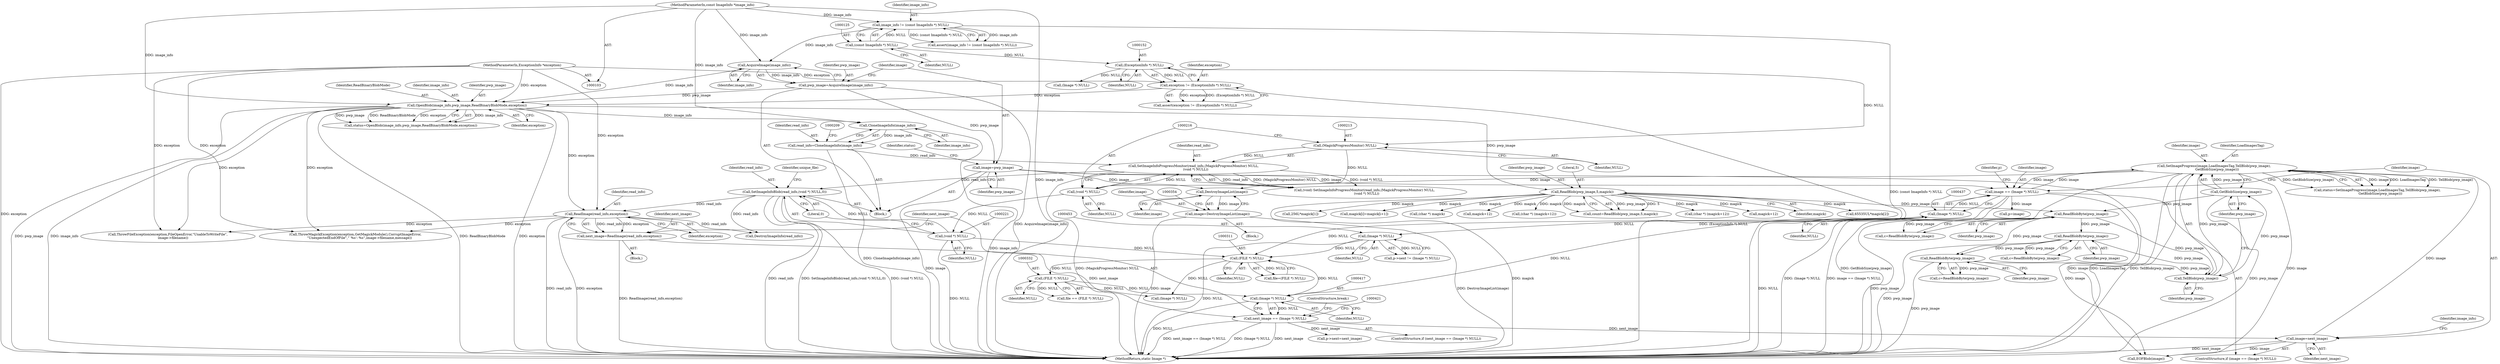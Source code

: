 digraph "0_ImageMagick_ecc03a2518c2b7dd375fde3a040fdae0bdf6a521@pointer" {
"1000350" [label="(Call,DestroyImageList(image))"];
"1000501" [label="(Call,SetImageProgress(image,LoadImagesTag,TellBlob(pwp_image),\n      GetBlobSize(pwp_image)))"];
"1000439" [label="(Call,image=next_image)"];
"1000414" [label="(Call,next_image == (Image *) NULL)"];
"1000408" [label="(Call,next_image=ReadImage(read_info,exception))"];
"1000410" [label="(Call,ReadImage(read_info,exception))"];
"1000218" [label="(Call,SetImageInfoBlob(read_info,(void *) NULL,0))"];
"1000210" [label="(Call,SetImageInfoProgressMonitor(read_info,(MagickProgressMonitor) NULL,\n    (void *) NULL))"];
"1000204" [label="(Call,read_info=CloneImageInfo(image_info))"];
"1000206" [label="(Call,CloneImageInfo(image_info))"];
"1000169" [label="(Call,OpenBlob(image_info,pwp_image,ReadBinaryBlobMode,exception))"];
"1000162" [label="(Call,AcquireImage(image_info))"];
"1000122" [label="(Call,image_info != (const ImageInfo *) NULL)"];
"1000104" [label="(MethodParameterIn,const ImageInfo *image_info)"];
"1000124" [label="(Call,(const ImageInfo *) NULL)"];
"1000160" [label="(Call,pwp_image=AcquireImage(image_info))"];
"1000149" [label="(Call,exception != (ExceptionInfo *) NULL)"];
"1000105" [label="(MethodParameterIn,ExceptionInfo *exception)"];
"1000151" [label="(Call,(ExceptionInfo *) NULL)"];
"1000212" [label="(Call,(MagickProgressMonitor) NULL)"];
"1000215" [label="(Call,(void *) NULL)"];
"1000220" [label="(Call,(void *) NULL)"];
"1000416" [label="(Call,(Image *) NULL)"];
"1000310" [label="(Call,(FILE *) NULL)"];
"1000436" [label="(Call,(Image *) NULL)"];
"1000452" [label="(Call,(Image *) NULL)"];
"1000331" [label="(Call,(FILE *) NULL)"];
"1000434" [label="(Call,image == (Image *) NULL)"];
"1000164" [label="(Call,image=pwp_image)"];
"1000504" [label="(Call,TellBlob(pwp_image))"];
"1000242" [label="(Call,ReadBlobByte(pwp_image))"];
"1000235" [label="(Call,ReadBlobByte(pwp_image))"];
"1000184" [label="(Call,ReadBlob(pwp_image,5,magick))"];
"1000506" [label="(Call,GetBlobSize(pwp_image))"];
"1000397" [label="(Call,ReadBlobByte(pwp_image))"];
"1000348" [label="(Call,image=DestroyImageList(image))"];
"1000204" [label="(Call,read_info=CloneImageInfo(image_info))"];
"1000124" [label="(Call,(const ImageInfo *) NULL)"];
"1000438" [label="(Identifier,NULL)"];
"1000275" [label="(Call,magick+12)"];
"1000507" [label="(Identifier,pwp_image)"];
"1000416" [label="(Call,(Image *) NULL)"];
"1000166" [label="(Identifier,pwp_image)"];
"1000503" [label="(Identifier,LoadImagesTag)"];
"1000187" [label="(Identifier,magick)"];
"1000369" [label="(Call,65535UL*magick[2])"];
"1000233" [label="(Call,c=ReadBlobByte(pwp_image))"];
"1000375" [label="(Call,256L*magick[1])"];
"1000473" [label="(Call,p->next=next_image)"];
"1000312" [label="(Identifier,NULL)"];
"1000434" [label="(Call,image == (Image *) NULL)"];
"1000225" [label="(Identifier,unique_file)"];
"1000308" [label="(Call,file=(FILE *) NULL)"];
"1000172" [label="(Identifier,ReadBinaryBlobMode)"];
"1000506" [label="(Call,GetBlobSize(pwp_image))"];
"1000179" [label="(Call,(Image *) NULL)"];
"1000222" [label="(Identifier,NULL)"];
"1000185" [label="(Identifier,pwp_image)"];
"1000165" [label="(Identifier,image)"];
"1000173" [label="(Identifier,exception)"];
"1000329" [label="(Call,file == (FILE *) NULL)"];
"1000168" [label="(Identifier,status)"];
"1000123" [label="(Identifier,image_info)"];
"1000212" [label="(Call,(MagickProgressMonitor) NULL)"];
"1000433" [label="(ControlStructure,if (image == (Image *) NULL))"];
"1000333" [label="(Identifier,NULL)"];
"1000439" [label="(Call,image=next_image)"];
"1000105" [label="(MethodParameterIn,ExceptionInfo *exception)"];
"1000162" [label="(Call,AcquireImage(image_info))"];
"1000505" [label="(Identifier,pwp_image)"];
"1000217" [label="(Identifier,NULL)"];
"1000418" [label="(Identifier,NULL)"];
"1000415" [label="(Identifier,next_image)"];
"1000419" [label="(ControlStructure,break;)"];
"1000341" [label="(Call,ThrowFileException(exception,FileOpenError,\"UnableToWriteFile\",\n          image->filename))"];
"1000410" [label="(Call,ReadImage(read_info,exception))"];
"1000235" [label="(Call,ReadBlobByte(pwp_image))"];
"1000446" [label="(Identifier,p)"];
"1000242" [label="(Call,ReadBlobByte(pwp_image))"];
"1000148" [label="(Call,assert(exception != (ExceptionInfo *) NULL))"];
"1000530" [label="(Call,DestroyImageInfo(read_info))"];
"1000153" [label="(Identifier,NULL)"];
"1000350" [label="(Call,DestroyImageList(image))"];
"1000412" [label="(Identifier,exception)"];
"1000448" [label="(Call,p->next != (Image *) NULL)"];
"1000334" [label="(Block,)"];
"1000104" [label="(MethodParameterIn,const ImageInfo *image_info)"];
"1000151" [label="(Call,(ExceptionInfo *) NULL)"];
"1000169" [label="(Call,OpenBlob(image_info,pwp_image,ReadBinaryBlobMode,exception))"];
"1000161" [label="(Identifier,pwp_image)"];
"1000452" [label="(Call,(Image *) NULL)"];
"1000440" [label="(Identifier,image)"];
"1000409" [label="(Identifier,next_image)"];
"1000254" [label="(Call,magick[i]=magick[i+1])"];
"1000499" [label="(Call,status=SetImageProgress(image,LoadImagesTag,TellBlob(pwp_image),\n      GetBlobSize(pwp_image)))"];
"1000186" [label="(Literal,5)"];
"1000184" [label="(Call,ReadBlob(pwp_image,5,magick))"];
"1000411" [label="(Identifier,read_info)"];
"1000435" [label="(Identifier,image)"];
"1000195" [label="(Call,(char *) magick)"];
"1000534" [label="(Call,EOFBlob(image))"];
"1000292" [label="(Call,magick+12)"];
"1000441" [label="(Identifier,next_image)"];
"1000211" [label="(Identifier,read_info)"];
"1000240" [label="(Call,c=ReadBlobByte(pwp_image))"];
"1000126" [label="(Identifier,NULL)"];
"1000170" [label="(Identifier,image_info)"];
"1000351" [label="(Identifier,image)"];
"1000121" [label="(Call,assert(image_info != (const ImageInfo *) NULL))"];
"1000290" [label="(Call,(char *) (magick+12))"];
"1000502" [label="(Identifier,image)"];
"1000349" [label="(Identifier,image)"];
"1000149" [label="(Call,exception != (ExceptionInfo *) NULL)"];
"1000163" [label="(Identifier,image_info)"];
"1000223" [label="(Literal,0)"];
"1000445" [label="(Call,p=image)"];
"1000545" [label="(Call,ThrowMagickException(exception,GetMagickModule(),CorruptImageError,\n        \"UnexpectedEndOfFile\",\"`%s': %s\",image->filename,message))"];
"1000122" [label="(Call,image_info != (const ImageInfo *) NULL)"];
"1000207" [label="(Identifier,image_info)"];
"1000414" [label="(Call,next_image == (Image *) NULL)"];
"1000348" [label="(Call,image=DestroyImageList(image))"];
"1000220" [label="(Call,(void *) NULL)"];
"1000150" [label="(Identifier,exception)"];
"1000436" [label="(Call,(Image *) NULL)"];
"1000218" [label="(Call,SetImageInfoBlob(read_info,(void *) NULL,0))"];
"1000454" [label="(Identifier,NULL)"];
"1000210" [label="(Call,SetImageInfoProgressMonitor(read_info,(MagickProgressMonitor) NULL,\n    (void *) NULL))"];
"1000164" [label="(Call,image=pwp_image)"];
"1000182" [label="(Call,count=ReadBlob(pwp_image,5,magick))"];
"1000219" [label="(Identifier,read_info)"];
"1000408" [label="(Call,next_image=ReadImage(read_info,exception))"];
"1000171" [label="(Identifier,pwp_image)"];
"1000214" [label="(Identifier,NULL)"];
"1000395" [label="(Call,c=ReadBlobByte(pwp_image))"];
"1000397" [label="(Call,ReadBlobByte(pwp_image))"];
"1000205" [label="(Identifier,read_info)"];
"1000236" [label="(Identifier,pwp_image)"];
"1000501" [label="(Call,SetImageProgress(image,LoadImagesTag,TellBlob(pwp_image),\n      GetBlobSize(pwp_image)))"];
"1000566" [label="(MethodReturn,static Image *)"];
"1000413" [label="(ControlStructure,if (next_image == (Image *) NULL))"];
"1000106" [label="(Block,)"];
"1000273" [label="(Call,(char *) (magick+12))"];
"1000231" [label="(Block,)"];
"1000215" [label="(Call,(void *) NULL)"];
"1000206" [label="(Call,CloneImageInfo(image_info))"];
"1000331" [label="(Call,(FILE *) NULL)"];
"1000243" [label="(Identifier,pwp_image)"];
"1000504" [label="(Call,TellBlob(pwp_image))"];
"1000398" [label="(Identifier,pwp_image)"];
"1000208" [label="(Call,(void) SetImageInfoProgressMonitor(read_info,(MagickProgressMonitor) NULL,\n    (void *) NULL))"];
"1000160" [label="(Call,pwp_image=AcquireImage(image_info))"];
"1000353" [label="(Call,(Image *) NULL)"];
"1000481" [label="(Identifier,image_info)"];
"1000167" [label="(Call,status=OpenBlob(image_info,pwp_image,ReadBinaryBlobMode,exception))"];
"1000310" [label="(Call,(FILE *) NULL)"];
"1000350" -> "1000348"  [label="AST: "];
"1000350" -> "1000351"  [label="CFG: "];
"1000351" -> "1000350"  [label="AST: "];
"1000348" -> "1000350"  [label="CFG: "];
"1000350" -> "1000348"  [label="DDG: image"];
"1000501" -> "1000350"  [label="DDG: image"];
"1000164" -> "1000350"  [label="DDG: image"];
"1000501" -> "1000499"  [label="AST: "];
"1000501" -> "1000506"  [label="CFG: "];
"1000502" -> "1000501"  [label="AST: "];
"1000503" -> "1000501"  [label="AST: "];
"1000504" -> "1000501"  [label="AST: "];
"1000506" -> "1000501"  [label="AST: "];
"1000499" -> "1000501"  [label="CFG: "];
"1000501" -> "1000566"  [label="DDG: GetBlobSize(pwp_image)"];
"1000501" -> "1000566"  [label="DDG: LoadImagesTag"];
"1000501" -> "1000566"  [label="DDG: TellBlob(pwp_image)"];
"1000501" -> "1000434"  [label="DDG: image"];
"1000501" -> "1000499"  [label="DDG: image"];
"1000501" -> "1000499"  [label="DDG: LoadImagesTag"];
"1000501" -> "1000499"  [label="DDG: TellBlob(pwp_image)"];
"1000501" -> "1000499"  [label="DDG: GetBlobSize(pwp_image)"];
"1000439" -> "1000501"  [label="DDG: image"];
"1000434" -> "1000501"  [label="DDG: image"];
"1000504" -> "1000501"  [label="DDG: pwp_image"];
"1000506" -> "1000501"  [label="DDG: pwp_image"];
"1000501" -> "1000534"  [label="DDG: image"];
"1000439" -> "1000433"  [label="AST: "];
"1000439" -> "1000441"  [label="CFG: "];
"1000440" -> "1000439"  [label="AST: "];
"1000441" -> "1000439"  [label="AST: "];
"1000481" -> "1000439"  [label="CFG: "];
"1000439" -> "1000566"  [label="DDG: next_image"];
"1000414" -> "1000439"  [label="DDG: next_image"];
"1000439" -> "1000534"  [label="DDG: image"];
"1000414" -> "1000413"  [label="AST: "];
"1000414" -> "1000416"  [label="CFG: "];
"1000415" -> "1000414"  [label="AST: "];
"1000416" -> "1000414"  [label="AST: "];
"1000419" -> "1000414"  [label="CFG: "];
"1000421" -> "1000414"  [label="CFG: "];
"1000414" -> "1000566"  [label="DDG: next_image == (Image *) NULL"];
"1000414" -> "1000566"  [label="DDG: (Image *) NULL"];
"1000414" -> "1000566"  [label="DDG: next_image"];
"1000408" -> "1000414"  [label="DDG: next_image"];
"1000416" -> "1000414"  [label="DDG: NULL"];
"1000414" -> "1000473"  [label="DDG: next_image"];
"1000408" -> "1000231"  [label="AST: "];
"1000408" -> "1000410"  [label="CFG: "];
"1000409" -> "1000408"  [label="AST: "];
"1000410" -> "1000408"  [label="AST: "];
"1000415" -> "1000408"  [label="CFG: "];
"1000408" -> "1000566"  [label="DDG: ReadImage(read_info,exception)"];
"1000410" -> "1000408"  [label="DDG: read_info"];
"1000410" -> "1000408"  [label="DDG: exception"];
"1000410" -> "1000412"  [label="CFG: "];
"1000411" -> "1000410"  [label="AST: "];
"1000412" -> "1000410"  [label="AST: "];
"1000410" -> "1000566"  [label="DDG: read_info"];
"1000410" -> "1000566"  [label="DDG: exception"];
"1000410" -> "1000341"  [label="DDG: exception"];
"1000218" -> "1000410"  [label="DDG: read_info"];
"1000169" -> "1000410"  [label="DDG: exception"];
"1000105" -> "1000410"  [label="DDG: exception"];
"1000410" -> "1000530"  [label="DDG: read_info"];
"1000410" -> "1000545"  [label="DDG: exception"];
"1000218" -> "1000106"  [label="AST: "];
"1000218" -> "1000223"  [label="CFG: "];
"1000219" -> "1000218"  [label="AST: "];
"1000220" -> "1000218"  [label="AST: "];
"1000223" -> "1000218"  [label="AST: "];
"1000225" -> "1000218"  [label="CFG: "];
"1000218" -> "1000566"  [label="DDG: read_info"];
"1000218" -> "1000566"  [label="DDG: SetImageInfoBlob(read_info,(void *) NULL,0)"];
"1000218" -> "1000566"  [label="DDG: (void *) NULL"];
"1000210" -> "1000218"  [label="DDG: read_info"];
"1000220" -> "1000218"  [label="DDG: NULL"];
"1000218" -> "1000530"  [label="DDG: read_info"];
"1000210" -> "1000208"  [label="AST: "];
"1000210" -> "1000215"  [label="CFG: "];
"1000211" -> "1000210"  [label="AST: "];
"1000212" -> "1000210"  [label="AST: "];
"1000215" -> "1000210"  [label="AST: "];
"1000208" -> "1000210"  [label="CFG: "];
"1000210" -> "1000566"  [label="DDG: (MagickProgressMonitor) NULL"];
"1000210" -> "1000208"  [label="DDG: read_info"];
"1000210" -> "1000208"  [label="DDG: (MagickProgressMonitor) NULL"];
"1000210" -> "1000208"  [label="DDG: (void *) NULL"];
"1000204" -> "1000210"  [label="DDG: read_info"];
"1000212" -> "1000210"  [label="DDG: NULL"];
"1000215" -> "1000210"  [label="DDG: NULL"];
"1000204" -> "1000106"  [label="AST: "];
"1000204" -> "1000206"  [label="CFG: "];
"1000205" -> "1000204"  [label="AST: "];
"1000206" -> "1000204"  [label="AST: "];
"1000209" -> "1000204"  [label="CFG: "];
"1000204" -> "1000566"  [label="DDG: CloneImageInfo(image_info)"];
"1000206" -> "1000204"  [label="DDG: image_info"];
"1000206" -> "1000207"  [label="CFG: "];
"1000207" -> "1000206"  [label="AST: "];
"1000206" -> "1000566"  [label="DDG: image_info"];
"1000169" -> "1000206"  [label="DDG: image_info"];
"1000104" -> "1000206"  [label="DDG: image_info"];
"1000169" -> "1000167"  [label="AST: "];
"1000169" -> "1000173"  [label="CFG: "];
"1000170" -> "1000169"  [label="AST: "];
"1000171" -> "1000169"  [label="AST: "];
"1000172" -> "1000169"  [label="AST: "];
"1000173" -> "1000169"  [label="AST: "];
"1000167" -> "1000169"  [label="CFG: "];
"1000169" -> "1000566"  [label="DDG: ReadBinaryBlobMode"];
"1000169" -> "1000566"  [label="DDG: exception"];
"1000169" -> "1000566"  [label="DDG: pwp_image"];
"1000169" -> "1000566"  [label="DDG: image_info"];
"1000169" -> "1000167"  [label="DDG: image_info"];
"1000169" -> "1000167"  [label="DDG: pwp_image"];
"1000169" -> "1000167"  [label="DDG: ReadBinaryBlobMode"];
"1000169" -> "1000167"  [label="DDG: exception"];
"1000162" -> "1000169"  [label="DDG: image_info"];
"1000104" -> "1000169"  [label="DDG: image_info"];
"1000160" -> "1000169"  [label="DDG: pwp_image"];
"1000149" -> "1000169"  [label="DDG: exception"];
"1000105" -> "1000169"  [label="DDG: exception"];
"1000169" -> "1000184"  [label="DDG: pwp_image"];
"1000169" -> "1000341"  [label="DDG: exception"];
"1000169" -> "1000545"  [label="DDG: exception"];
"1000162" -> "1000160"  [label="AST: "];
"1000162" -> "1000163"  [label="CFG: "];
"1000163" -> "1000162"  [label="AST: "];
"1000160" -> "1000162"  [label="CFG: "];
"1000162" -> "1000160"  [label="DDG: image_info"];
"1000122" -> "1000162"  [label="DDG: image_info"];
"1000104" -> "1000162"  [label="DDG: image_info"];
"1000122" -> "1000121"  [label="AST: "];
"1000122" -> "1000124"  [label="CFG: "];
"1000123" -> "1000122"  [label="AST: "];
"1000124" -> "1000122"  [label="AST: "];
"1000121" -> "1000122"  [label="CFG: "];
"1000122" -> "1000566"  [label="DDG: (const ImageInfo *) NULL"];
"1000122" -> "1000121"  [label="DDG: image_info"];
"1000122" -> "1000121"  [label="DDG: (const ImageInfo *) NULL"];
"1000104" -> "1000122"  [label="DDG: image_info"];
"1000124" -> "1000122"  [label="DDG: NULL"];
"1000104" -> "1000103"  [label="AST: "];
"1000104" -> "1000566"  [label="DDG: image_info"];
"1000124" -> "1000126"  [label="CFG: "];
"1000125" -> "1000124"  [label="AST: "];
"1000126" -> "1000124"  [label="AST: "];
"1000124" -> "1000151"  [label="DDG: NULL"];
"1000160" -> "1000106"  [label="AST: "];
"1000161" -> "1000160"  [label="AST: "];
"1000165" -> "1000160"  [label="CFG: "];
"1000160" -> "1000566"  [label="DDG: AcquireImage(image_info)"];
"1000160" -> "1000164"  [label="DDG: pwp_image"];
"1000149" -> "1000148"  [label="AST: "];
"1000149" -> "1000151"  [label="CFG: "];
"1000150" -> "1000149"  [label="AST: "];
"1000151" -> "1000149"  [label="AST: "];
"1000148" -> "1000149"  [label="CFG: "];
"1000149" -> "1000566"  [label="DDG: (ExceptionInfo *) NULL"];
"1000149" -> "1000148"  [label="DDG: exception"];
"1000149" -> "1000148"  [label="DDG: (ExceptionInfo *) NULL"];
"1000105" -> "1000149"  [label="DDG: exception"];
"1000151" -> "1000149"  [label="DDG: NULL"];
"1000105" -> "1000103"  [label="AST: "];
"1000105" -> "1000566"  [label="DDG: exception"];
"1000105" -> "1000341"  [label="DDG: exception"];
"1000105" -> "1000545"  [label="DDG: exception"];
"1000151" -> "1000153"  [label="CFG: "];
"1000152" -> "1000151"  [label="AST: "];
"1000153" -> "1000151"  [label="AST: "];
"1000151" -> "1000179"  [label="DDG: NULL"];
"1000151" -> "1000212"  [label="DDG: NULL"];
"1000212" -> "1000214"  [label="CFG: "];
"1000213" -> "1000212"  [label="AST: "];
"1000214" -> "1000212"  [label="AST: "];
"1000216" -> "1000212"  [label="CFG: "];
"1000212" -> "1000215"  [label="DDG: NULL"];
"1000215" -> "1000217"  [label="CFG: "];
"1000216" -> "1000215"  [label="AST: "];
"1000217" -> "1000215"  [label="AST: "];
"1000215" -> "1000220"  [label="DDG: NULL"];
"1000220" -> "1000222"  [label="CFG: "];
"1000221" -> "1000220"  [label="AST: "];
"1000222" -> "1000220"  [label="AST: "];
"1000223" -> "1000220"  [label="CFG: "];
"1000220" -> "1000566"  [label="DDG: NULL"];
"1000220" -> "1000310"  [label="DDG: NULL"];
"1000416" -> "1000418"  [label="CFG: "];
"1000417" -> "1000416"  [label="AST: "];
"1000418" -> "1000416"  [label="AST: "];
"1000416" -> "1000566"  [label="DDG: NULL"];
"1000310" -> "1000416"  [label="DDG: NULL"];
"1000331" -> "1000416"  [label="DDG: NULL"];
"1000416" -> "1000436"  [label="DDG: NULL"];
"1000310" -> "1000308"  [label="AST: "];
"1000310" -> "1000312"  [label="CFG: "];
"1000311" -> "1000310"  [label="AST: "];
"1000312" -> "1000310"  [label="AST: "];
"1000308" -> "1000310"  [label="CFG: "];
"1000310" -> "1000308"  [label="DDG: NULL"];
"1000436" -> "1000310"  [label="DDG: NULL"];
"1000452" -> "1000310"  [label="DDG: NULL"];
"1000310" -> "1000331"  [label="DDG: NULL"];
"1000310" -> "1000353"  [label="DDG: NULL"];
"1000436" -> "1000434"  [label="AST: "];
"1000436" -> "1000438"  [label="CFG: "];
"1000437" -> "1000436"  [label="AST: "];
"1000438" -> "1000436"  [label="AST: "];
"1000434" -> "1000436"  [label="CFG: "];
"1000436" -> "1000566"  [label="DDG: NULL"];
"1000436" -> "1000434"  [label="DDG: NULL"];
"1000436" -> "1000452"  [label="DDG: NULL"];
"1000452" -> "1000448"  [label="AST: "];
"1000452" -> "1000454"  [label="CFG: "];
"1000453" -> "1000452"  [label="AST: "];
"1000454" -> "1000452"  [label="AST: "];
"1000448" -> "1000452"  [label="CFG: "];
"1000452" -> "1000566"  [label="DDG: NULL"];
"1000452" -> "1000448"  [label="DDG: NULL"];
"1000331" -> "1000329"  [label="AST: "];
"1000331" -> "1000333"  [label="CFG: "];
"1000332" -> "1000331"  [label="AST: "];
"1000333" -> "1000331"  [label="AST: "];
"1000329" -> "1000331"  [label="CFG: "];
"1000331" -> "1000329"  [label="DDG: NULL"];
"1000331" -> "1000353"  [label="DDG: NULL"];
"1000434" -> "1000433"  [label="AST: "];
"1000435" -> "1000434"  [label="AST: "];
"1000440" -> "1000434"  [label="CFG: "];
"1000446" -> "1000434"  [label="CFG: "];
"1000434" -> "1000566"  [label="DDG: (Image *) NULL"];
"1000434" -> "1000566"  [label="DDG: image == (Image *) NULL"];
"1000164" -> "1000434"  [label="DDG: image"];
"1000434" -> "1000445"  [label="DDG: image"];
"1000434" -> "1000534"  [label="DDG: image"];
"1000164" -> "1000106"  [label="AST: "];
"1000164" -> "1000166"  [label="CFG: "];
"1000165" -> "1000164"  [label="AST: "];
"1000166" -> "1000164"  [label="AST: "];
"1000168" -> "1000164"  [label="CFG: "];
"1000164" -> "1000566"  [label="DDG: image"];
"1000164" -> "1000534"  [label="DDG: image"];
"1000504" -> "1000505"  [label="CFG: "];
"1000505" -> "1000504"  [label="AST: "];
"1000507" -> "1000504"  [label="CFG: "];
"1000242" -> "1000504"  [label="DDG: pwp_image"];
"1000235" -> "1000504"  [label="DDG: pwp_image"];
"1000397" -> "1000504"  [label="DDG: pwp_image"];
"1000504" -> "1000506"  [label="DDG: pwp_image"];
"1000242" -> "1000240"  [label="AST: "];
"1000242" -> "1000243"  [label="CFG: "];
"1000243" -> "1000242"  [label="AST: "];
"1000240" -> "1000242"  [label="CFG: "];
"1000242" -> "1000566"  [label="DDG: pwp_image"];
"1000242" -> "1000240"  [label="DDG: pwp_image"];
"1000235" -> "1000242"  [label="DDG: pwp_image"];
"1000242" -> "1000397"  [label="DDG: pwp_image"];
"1000235" -> "1000233"  [label="AST: "];
"1000235" -> "1000236"  [label="CFG: "];
"1000236" -> "1000235"  [label="AST: "];
"1000233" -> "1000235"  [label="CFG: "];
"1000235" -> "1000566"  [label="DDG: pwp_image"];
"1000235" -> "1000233"  [label="DDG: pwp_image"];
"1000184" -> "1000235"  [label="DDG: pwp_image"];
"1000506" -> "1000235"  [label="DDG: pwp_image"];
"1000235" -> "1000397"  [label="DDG: pwp_image"];
"1000184" -> "1000182"  [label="AST: "];
"1000184" -> "1000187"  [label="CFG: "];
"1000185" -> "1000184"  [label="AST: "];
"1000186" -> "1000184"  [label="AST: "];
"1000187" -> "1000184"  [label="AST: "];
"1000182" -> "1000184"  [label="CFG: "];
"1000184" -> "1000566"  [label="DDG: magick"];
"1000184" -> "1000182"  [label="DDG: pwp_image"];
"1000184" -> "1000182"  [label="DDG: 5"];
"1000184" -> "1000182"  [label="DDG: magick"];
"1000184" -> "1000195"  [label="DDG: magick"];
"1000184" -> "1000254"  [label="DDG: magick"];
"1000184" -> "1000273"  [label="DDG: magick"];
"1000184" -> "1000275"  [label="DDG: magick"];
"1000184" -> "1000290"  [label="DDG: magick"];
"1000184" -> "1000292"  [label="DDG: magick"];
"1000184" -> "1000369"  [label="DDG: magick"];
"1000184" -> "1000375"  [label="DDG: magick"];
"1000506" -> "1000507"  [label="CFG: "];
"1000507" -> "1000506"  [label="AST: "];
"1000506" -> "1000566"  [label="DDG: pwp_image"];
"1000397" -> "1000395"  [label="AST: "];
"1000397" -> "1000398"  [label="CFG: "];
"1000398" -> "1000397"  [label="AST: "];
"1000395" -> "1000397"  [label="CFG: "];
"1000397" -> "1000566"  [label="DDG: pwp_image"];
"1000397" -> "1000395"  [label="DDG: pwp_image"];
"1000348" -> "1000334"  [label="AST: "];
"1000349" -> "1000348"  [label="AST: "];
"1000354" -> "1000348"  [label="CFG: "];
"1000348" -> "1000566"  [label="DDG: image"];
"1000348" -> "1000566"  [label="DDG: DestroyImageList(image)"];
}
